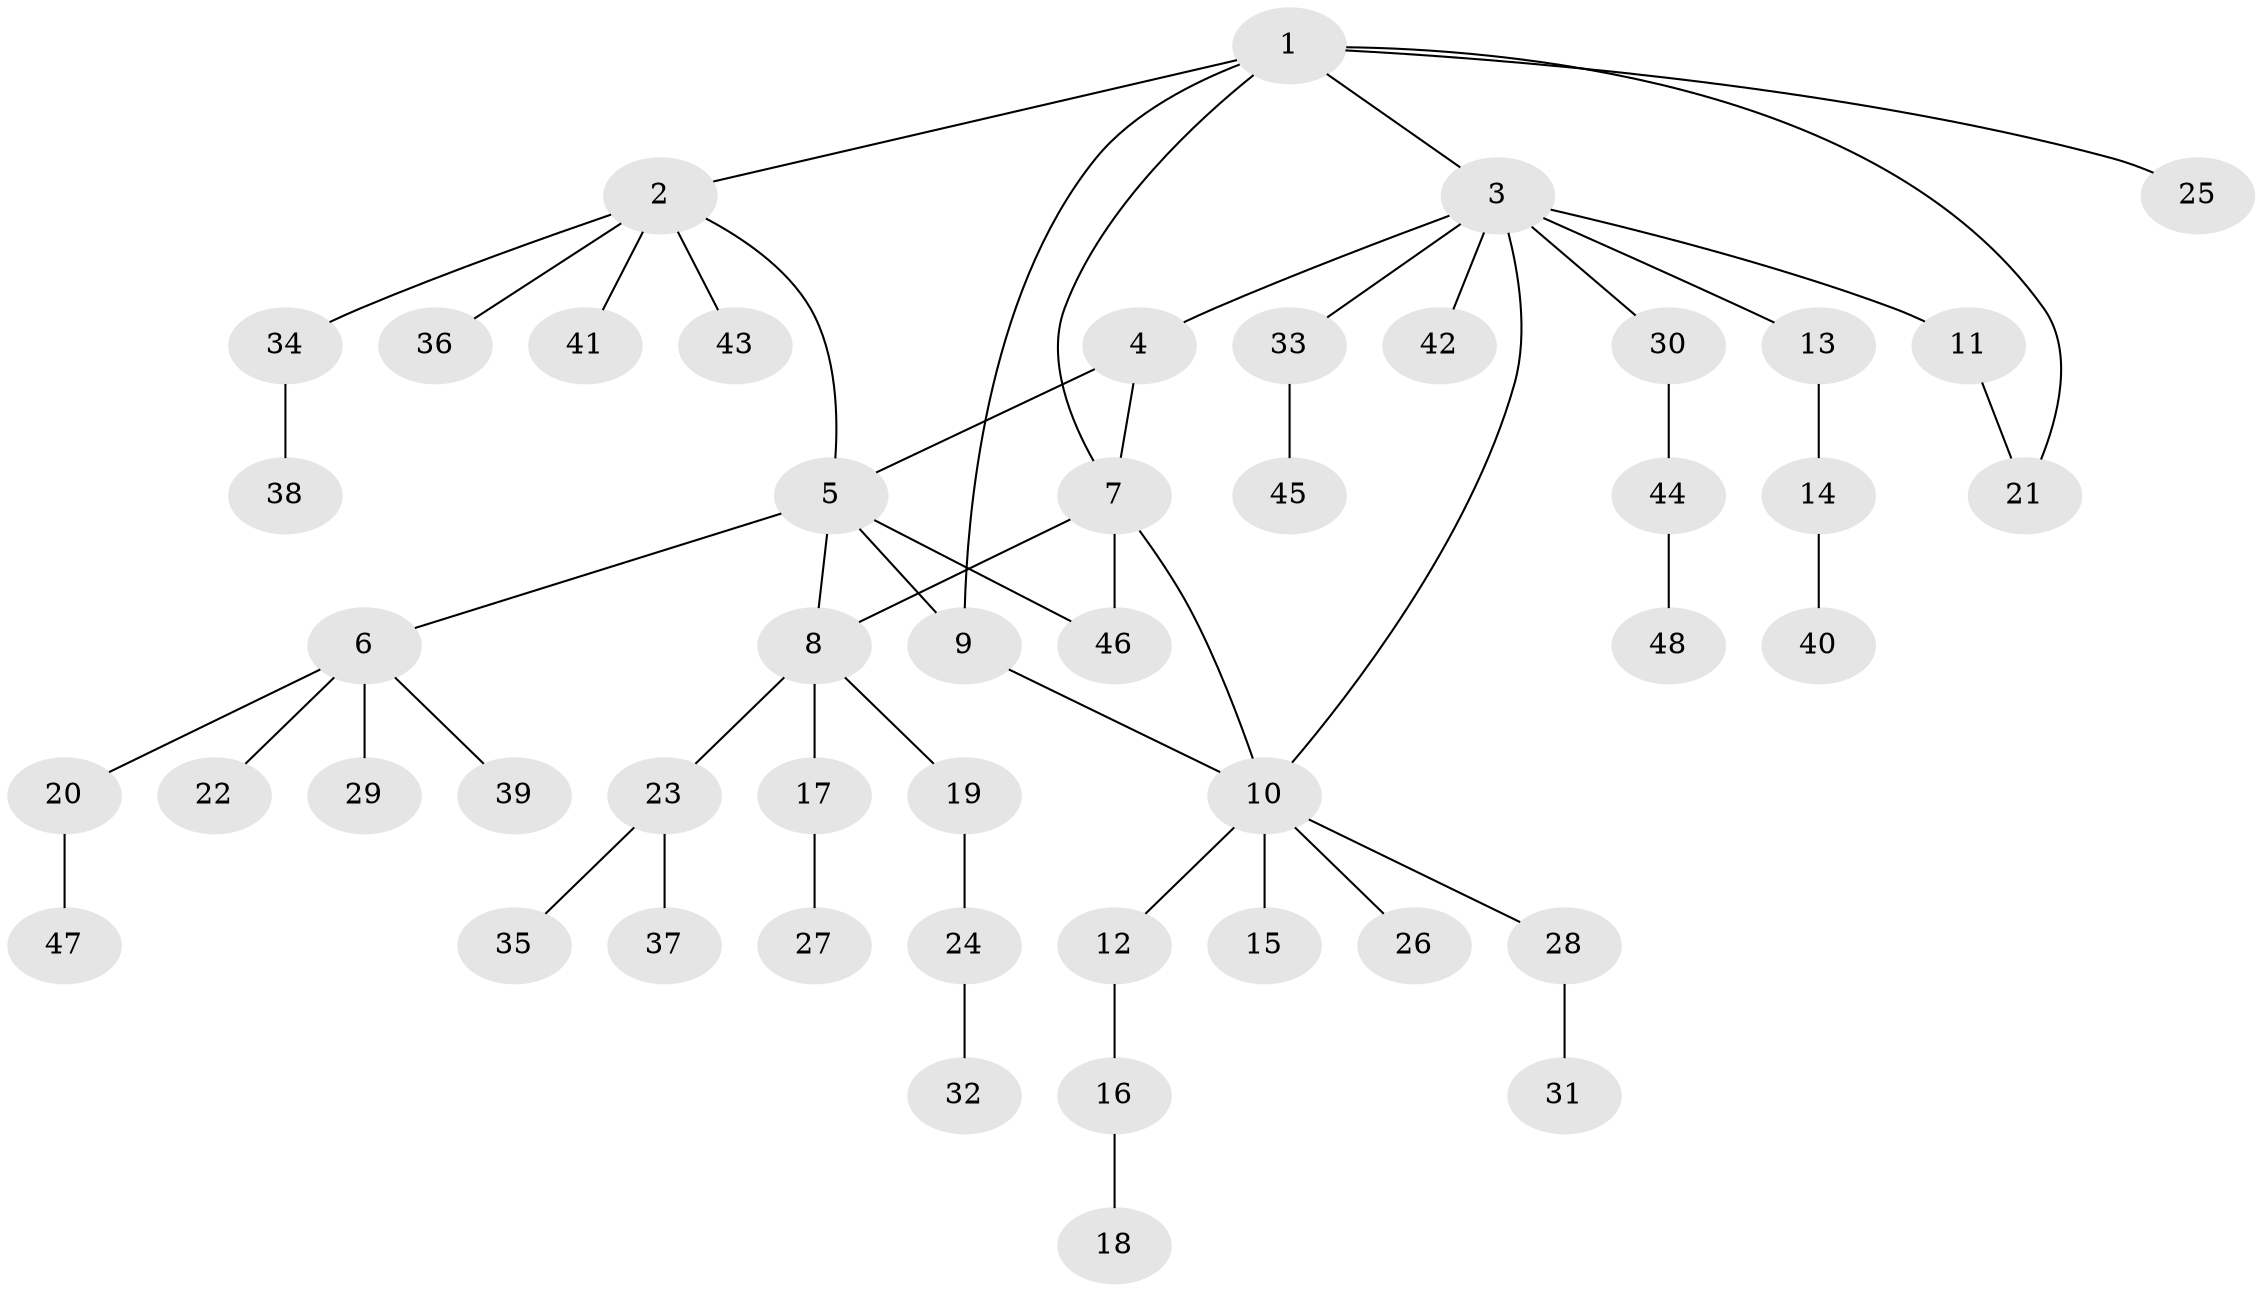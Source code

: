 // coarse degree distribution, {5: 0.12121212121212122, 6: 0.030303030303030304, 8: 0.030303030303030304, 4: 0.030303030303030304, 3: 0.030303030303030304, 7: 0.030303030303030304, 2: 0.18181818181818182, 1: 0.5454545454545454}
// Generated by graph-tools (version 1.1) at 2025/24/03/03/25 07:24:14]
// undirected, 48 vertices, 55 edges
graph export_dot {
graph [start="1"]
  node [color=gray90,style=filled];
  1;
  2;
  3;
  4;
  5;
  6;
  7;
  8;
  9;
  10;
  11;
  12;
  13;
  14;
  15;
  16;
  17;
  18;
  19;
  20;
  21;
  22;
  23;
  24;
  25;
  26;
  27;
  28;
  29;
  30;
  31;
  32;
  33;
  34;
  35;
  36;
  37;
  38;
  39;
  40;
  41;
  42;
  43;
  44;
  45;
  46;
  47;
  48;
  1 -- 2;
  1 -- 3;
  1 -- 7;
  1 -- 9;
  1 -- 21;
  1 -- 25;
  2 -- 5;
  2 -- 34;
  2 -- 36;
  2 -- 41;
  2 -- 43;
  3 -- 4;
  3 -- 10;
  3 -- 11;
  3 -- 13;
  3 -- 30;
  3 -- 33;
  3 -- 42;
  4 -- 5;
  4 -- 7;
  5 -- 6;
  5 -- 8;
  5 -- 9;
  5 -- 46;
  6 -- 20;
  6 -- 22;
  6 -- 29;
  6 -- 39;
  7 -- 8;
  7 -- 10;
  7 -- 46;
  8 -- 17;
  8 -- 19;
  8 -- 23;
  9 -- 10;
  10 -- 12;
  10 -- 15;
  10 -- 26;
  10 -- 28;
  11 -- 21;
  12 -- 16;
  13 -- 14;
  14 -- 40;
  16 -- 18;
  17 -- 27;
  19 -- 24;
  20 -- 47;
  23 -- 35;
  23 -- 37;
  24 -- 32;
  28 -- 31;
  30 -- 44;
  33 -- 45;
  34 -- 38;
  44 -- 48;
}
